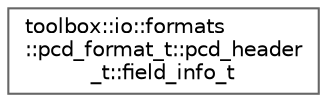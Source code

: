 digraph "Graphical Class Hierarchy"
{
 // LATEX_PDF_SIZE
  bgcolor="transparent";
  edge [fontname=Helvetica,fontsize=10,labelfontname=Helvetica,labelfontsize=10];
  node [fontname=Helvetica,fontsize=10,shape=box,height=0.2,width=0.4];
  rankdir="LR";
  Node0 [id="Node000000",label="toolbox::io::formats\l::pcd_format_t::pcd_header\l_t::field_info_t",height=0.2,width=0.4,color="grey40", fillcolor="white", style="filled",URL="$structtoolbox_1_1io_1_1formats_1_1pcd__format__t_1_1pcd__header__t_1_1field__info__t.html",tooltip="包含偏移量的字段详细信息结构体。/Helper struct for field details including offset."];
}
